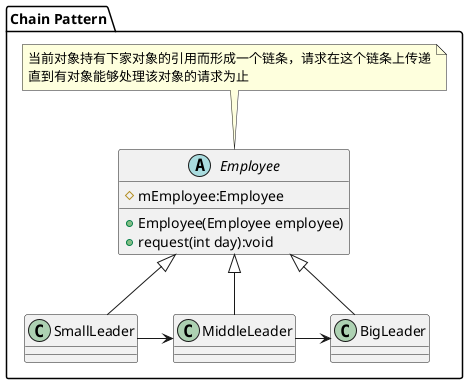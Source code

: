 @startuml
package "Chain Pattern"{
    abstract class Employee {
        #mEmployee:Employee
        +Employee(Employee employee)
        +request(int day):void
    }
    note top:当前对象持有下家对象的引用而形成一个链条，请求在这个链条上传递\n直到有对象能够处理该对象的请求为止
    class SmallLeader extends Employee
    class MiddleLeader extends Employee
    class BigLeader extends Employee

    SmallLeader->MiddleLeader
    MiddleLeader->BigLeader
}
@enduml